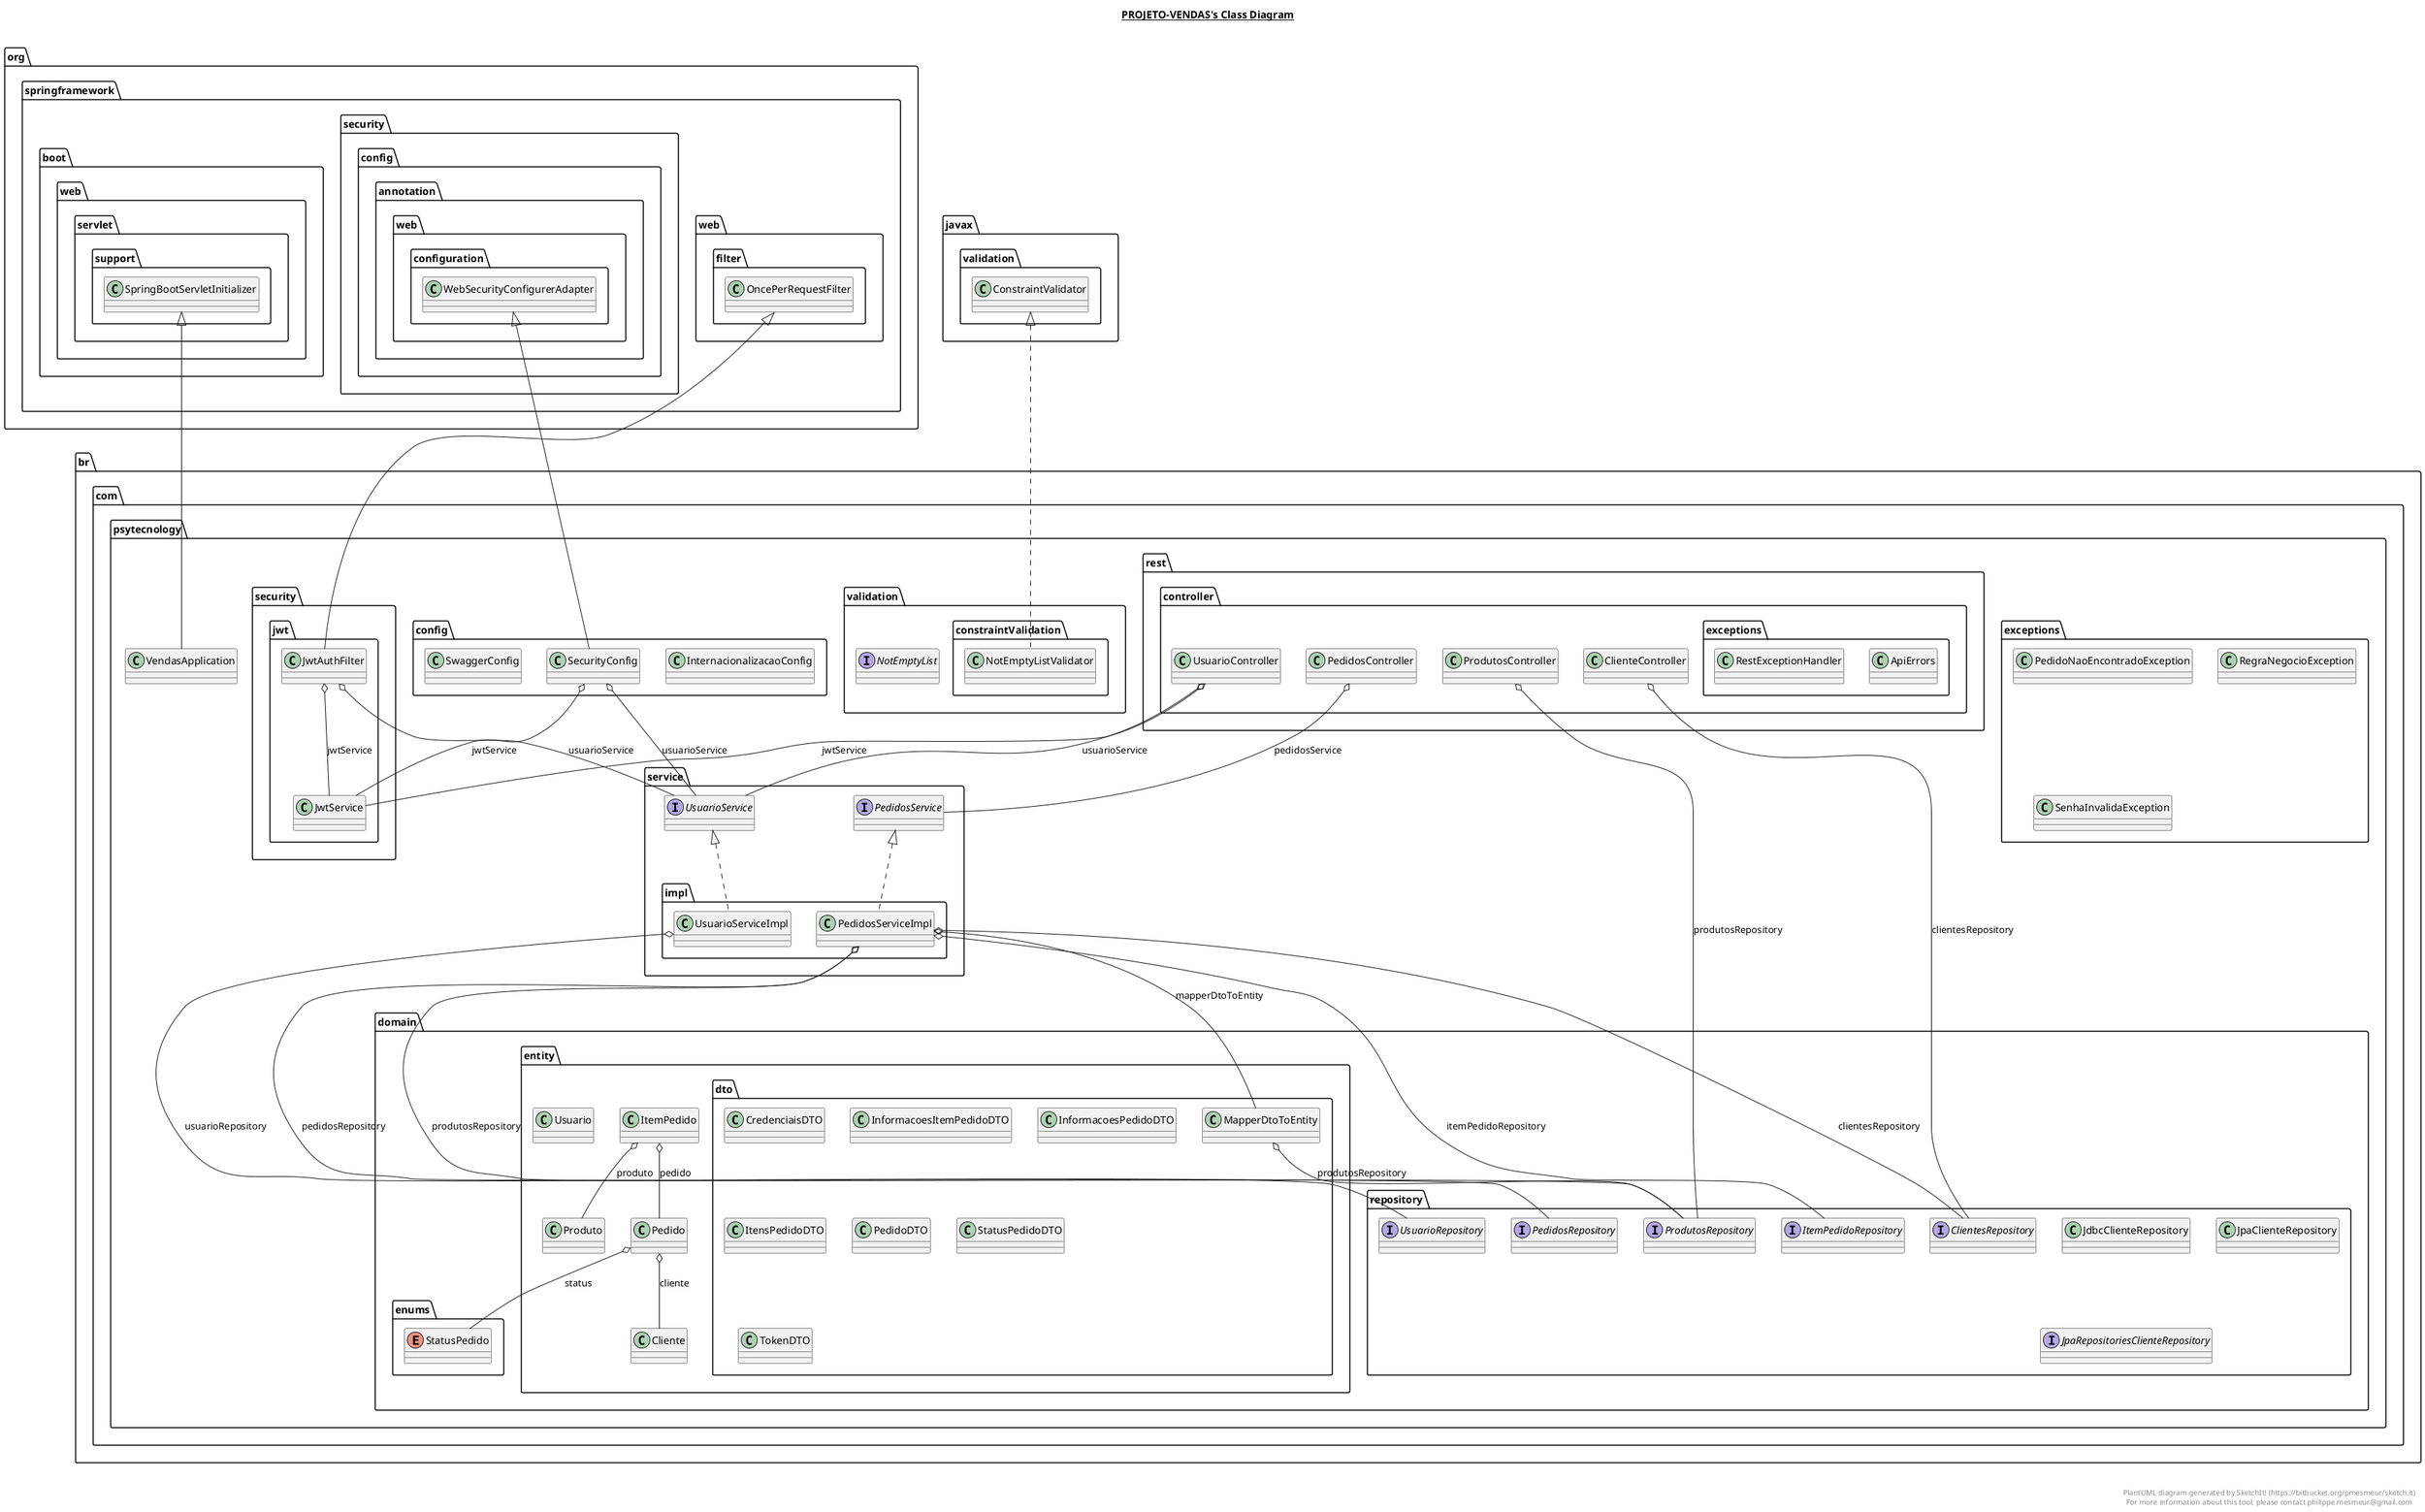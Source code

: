 @startuml

title __PROJETO-VENDAS's Class Diagram__\n

  namespace br.com.psytecnology {
    class br.com.psytecnology.VendasApplication {
    }
  }
  

  namespace br.com.psytecnology {
    namespace config {
      class br.com.psytecnology.config.InternacionalizacaoConfig {
      }
    }
  }
  

  namespace br.com.psytecnology {
    namespace config {
      class br.com.psytecnology.config.SecurityConfig {
      }
    }
  }
  

  namespace br.com.psytecnology {
    namespace config {
      class br.com.psytecnology.config.SwaggerConfig {
      }
    }
  }
  

  namespace br.com.psytecnology {
    namespace domain.entity {
      class br.com.psytecnology.domain.entity.Cliente {
      }
    }
  }
  

  namespace br.com.psytecnology {
    namespace domain.entity {
      class br.com.psytecnology.domain.entity.ItemPedido {
      }
    }
  }
  

  namespace br.com.psytecnology {
    namespace domain.entity {
      class br.com.psytecnology.domain.entity.Pedido {
      }
    }
  }
  

  namespace br.com.psytecnology {
    namespace domain.entity {
      class br.com.psytecnology.domain.entity.Produto {
      }
    }
  }
  

  namespace br.com.psytecnology {
    namespace domain.entity {
      class br.com.psytecnology.domain.entity.Usuario {
      }
    }
  }
  

  namespace br.com.psytecnology {
    namespace domain.entity {
      namespace dto {
        class br.com.psytecnology.domain.entity.dto.CredenciaisDTO {
        }
      }
    }
  }
  

  namespace br.com.psytecnology {
    namespace domain.entity {
      namespace dto {
        class br.com.psytecnology.domain.entity.dto.InformacoesItemPedidoDTO {
        }
      }
    }
  }
  

  namespace br.com.psytecnology {
    namespace domain.entity {
      namespace dto {
        class br.com.psytecnology.domain.entity.dto.InformacoesPedidoDTO {
        }
      }
    }
  }
  

  namespace br.com.psytecnology {
    namespace domain.entity {
      namespace dto {
        class br.com.psytecnology.domain.entity.dto.ItensPedidoDTO {
        }
      }
    }
  }
  

  namespace br.com.psytecnology {
    namespace domain.entity {
      namespace dto {
        class br.com.psytecnology.domain.entity.dto.MapperDtoToEntity {
        }
      }
    }
  }
  

  namespace br.com.psytecnology {
    namespace domain.entity {
      namespace dto {
        class br.com.psytecnology.domain.entity.dto.PedidoDTO {
        }
      }
    }
  }
  

  namespace br.com.psytecnology {
    namespace domain.entity {
      namespace dto {
        class br.com.psytecnology.domain.entity.dto.StatusPedidoDTO {
        }
      }
    }
  }
  

  namespace br.com.psytecnology {
    namespace domain.entity {
      namespace dto {
        class br.com.psytecnology.domain.entity.dto.TokenDTO {
        }
      }
    }
  }
  

  namespace br.com.psytecnology {
    namespace domain.enums {
      enum StatusPedido {
      }
    }
  }
  

  namespace br.com.psytecnology {
    namespace domain.repository {
      interface br.com.psytecnology.domain.repository.ClientesRepository {
      }
    }
  }
  

  namespace br.com.psytecnology {
    namespace domain.repository {
      interface br.com.psytecnology.domain.repository.ItemPedidoRepository {
      }
    }
  }
  

  namespace br.com.psytecnology {
    namespace domain.repository {
      class br.com.psytecnology.domain.repository.JdbcClienteRepository {
      }
    }
  }
  

  namespace br.com.psytecnology {
    namespace domain.repository {
      class br.com.psytecnology.domain.repository.JpaClienteRepository {
      }
    }
  }
  

  namespace br.com.psytecnology {
    namespace domain.repository {
      interface br.com.psytecnology.domain.repository.JpaRepositoriesClienteRepository {
      }
    }
  }
  

  namespace br.com.psytecnology {
    namespace domain.repository {
      interface br.com.psytecnology.domain.repository.PedidosRepository {
      }
    }
  }
  

  namespace br.com.psytecnology {
    namespace domain.repository {
      interface br.com.psytecnology.domain.repository.ProdutosRepository {
      }
    }
  }
  

  namespace br.com.psytecnology {
    namespace domain.repository {
      interface br.com.psytecnology.domain.repository.UsuarioRepository {
      }
    }
  }
  

  namespace br.com.psytecnology {
    namespace exceptions {
      class br.com.psytecnology.exceptions.PedidoNaoEncontradoException {
      }
    }
  }
  

  namespace br.com.psytecnology {
    namespace exceptions {
      class br.com.psytecnology.exceptions.RegraNegocioException {
      }
    }
  }
  

  namespace br.com.psytecnology {
    namespace exceptions {
      class br.com.psytecnology.exceptions.SenhaInvalidaException {
      }
    }
  }
  

  namespace br.com.psytecnology {
    namespace rest.controller {
      class br.com.psytecnology.rest.controller.ClienteController {
      }
    }
  }
  

  namespace br.com.psytecnology {
    namespace rest.controller {
      class br.com.psytecnology.rest.controller.PedidosController {
      }
    }
  }
  

  namespace br.com.psytecnology {
    namespace rest.controller {
      class br.com.psytecnology.rest.controller.ProdutosController {
      }
    }
  }
  

  namespace br.com.psytecnology {
    namespace rest.controller {
      class br.com.psytecnology.rest.controller.UsuarioController {
      }
    }
  }
  

  namespace br.com.psytecnology {
    namespace rest.controller {
      namespace exceptions {
        class br.com.psytecnology.rest.controller.exceptions.ApiErrors {
        }
      }
    }
  }
  

  namespace br.com.psytecnology {
    namespace rest.controller {
      namespace exceptions {
        class br.com.psytecnology.rest.controller.exceptions.RestExceptionHandler {
        }
      }
    }
  }
  

  namespace br.com.psytecnology {
    namespace security.jwt {
      class br.com.psytecnology.security.jwt.JwtAuthFilter {
      }
    }
  }
  

  namespace br.com.psytecnology {
    namespace security.jwt {
      class br.com.psytecnology.security.jwt.JwtService {
      }
    }
  }
  

  namespace br.com.psytecnology {
    namespace service {
      interface br.com.psytecnology.service.PedidosService {
      }
    }
  }
  

  namespace br.com.psytecnology {
    namespace service {
      interface br.com.psytecnology.service.UsuarioService {
      }
    }
  }
  

  namespace br.com.psytecnology {
    namespace service {
      namespace impl {
        class br.com.psytecnology.service.impl.PedidosServiceImpl {
        }
      }
    }
  }
  

  namespace br.com.psytecnology {
    namespace service {
      namespace impl {
        class br.com.psytecnology.service.impl.UsuarioServiceImpl {
        }
      }
    }
  }
  

  namespace br.com.psytecnology {
    namespace validation {
      interface br.com.psytecnology.validation.NotEmptyList {
      }
    }
  }
  

  namespace br.com.psytecnology {
    namespace validation {
      namespace constraintValidation {
        class br.com.psytecnology.validation.constraintValidation.NotEmptyListValidator {
        }
      }
    }
  }
  

  br.com.psytecnology.VendasApplication -up-|> org.springframework.boot.web.servlet.support.SpringBootServletInitializer
  br.com.psytecnology.config.SecurityConfig -up-|> org.springframework.security.config.annotation.web.configuration.WebSecurityConfigurerAdapter
  br.com.psytecnology.config.SecurityConfig o-- br.com.psytecnology.security.jwt.JwtService : jwtService
  br.com.psytecnology.config.SecurityConfig o-- br.com.psytecnology.service.UsuarioService : usuarioService
  br.com.psytecnology.domain.entity.ItemPedido o-- br.com.psytecnology.domain.entity.Pedido : pedido
  br.com.psytecnology.domain.entity.ItemPedido o-- br.com.psytecnology.domain.entity.Produto : produto
  br.com.psytecnology.domain.entity.Pedido o-- br.com.psytecnology.domain.entity.Cliente : cliente
  br.com.psytecnology.domain.entity.Pedido o-- br.com.psytecnology.domain.enums.StatusPedido : status
  br.com.psytecnology.domain.entity.dto.MapperDtoToEntity o-- br.com.psytecnology.domain.repository.ProdutosRepository : produtosRepository
  br.com.psytecnology.rest.controller.ClienteController o-- br.com.psytecnology.domain.repository.ClientesRepository : clientesRepository
  br.com.psytecnology.rest.controller.PedidosController o-- br.com.psytecnology.service.PedidosService : pedidosService
  br.com.psytecnology.rest.controller.ProdutosController o-- br.com.psytecnology.domain.repository.ProdutosRepository : produtosRepository
  br.com.psytecnology.rest.controller.UsuarioController o-- br.com.psytecnology.security.jwt.JwtService : jwtService
  br.com.psytecnology.rest.controller.UsuarioController o-- br.com.psytecnology.service.UsuarioService : usuarioService
  br.com.psytecnology.security.jwt.JwtAuthFilter -up-|> org.springframework.web.filter.OncePerRequestFilter
  br.com.psytecnology.security.jwt.JwtAuthFilter o-- br.com.psytecnology.security.jwt.JwtService : jwtService
  br.com.psytecnology.security.jwt.JwtAuthFilter o-- br.com.psytecnology.service.UsuarioService : usuarioService
  br.com.psytecnology.service.impl.PedidosServiceImpl .up.|> br.com.psytecnology.service.PedidosService
  br.com.psytecnology.service.impl.PedidosServiceImpl o-- br.com.psytecnology.domain.repository.ClientesRepository : clientesRepository
  br.com.psytecnology.service.impl.PedidosServiceImpl o-- br.com.psytecnology.domain.repository.ItemPedidoRepository : itemPedidoRepository
  br.com.psytecnology.service.impl.PedidosServiceImpl o-- br.com.psytecnology.domain.entity.dto.MapperDtoToEntity : mapperDtoToEntity
  br.com.psytecnology.service.impl.PedidosServiceImpl o-- br.com.psytecnology.domain.repository.PedidosRepository : pedidosRepository
  br.com.psytecnology.service.impl.PedidosServiceImpl o-- br.com.psytecnology.domain.repository.ProdutosRepository : produtosRepository
  br.com.psytecnology.service.impl.UsuarioServiceImpl .up.|> br.com.psytecnology.service.UsuarioService
  br.com.psytecnology.service.impl.UsuarioServiceImpl o-- br.com.psytecnology.domain.repository.UsuarioRepository : usuarioRepository
  br.com.psytecnology.validation.constraintValidation.NotEmptyListValidator .up.|> javax.validation.ConstraintValidator


right footer


PlantUML diagram generated by SketchIt! (https://bitbucket.org/pmesmeur/sketch.it)
For more information about this tool, please contact philippe.mesmeur@gmail.com
endfooter

@enduml
